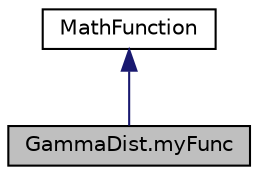 digraph "GammaDist.myFunc"
{
 // INTERACTIVE_SVG=YES
  bgcolor="transparent";
  edge [fontname="Helvetica",fontsize="10",labelfontname="Helvetica",labelfontsize="10"];
  node [fontname="Helvetica",fontsize="10",shape=record];
  Node0 [label="GammaDist.myFunc",height=0.2,width=0.4,color="black", fillcolor="grey75", style="filled", fontcolor="black"];
  Node1 -> Node0 [dir="back",color="midnightblue",fontsize="10",style="solid",fontname="Helvetica"];
  Node1 [label="MathFunction",height=0.2,width=0.4,color="black",URL="$d4/daa/interfaceumontreal_1_1ssj_1_1functions_1_1MathFunction.html",tooltip="This interface should be implemented by classes which represent univariate mathematical functions..."];
}
